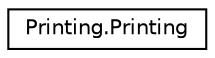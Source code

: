 digraph "Graphical Class Hierarchy"
{
  edge [fontname="Helvetica",fontsize="10",labelfontname="Helvetica",labelfontsize="10"];
  node [fontname="Helvetica",fontsize="10",shape=record];
  rankdir="LR";
  Node1 [label="Printing.Printing",height=0.2,width=0.4,color="black", fillcolor="white", style="filled",URL="$class_printing_1_1_printing.html"];
}
